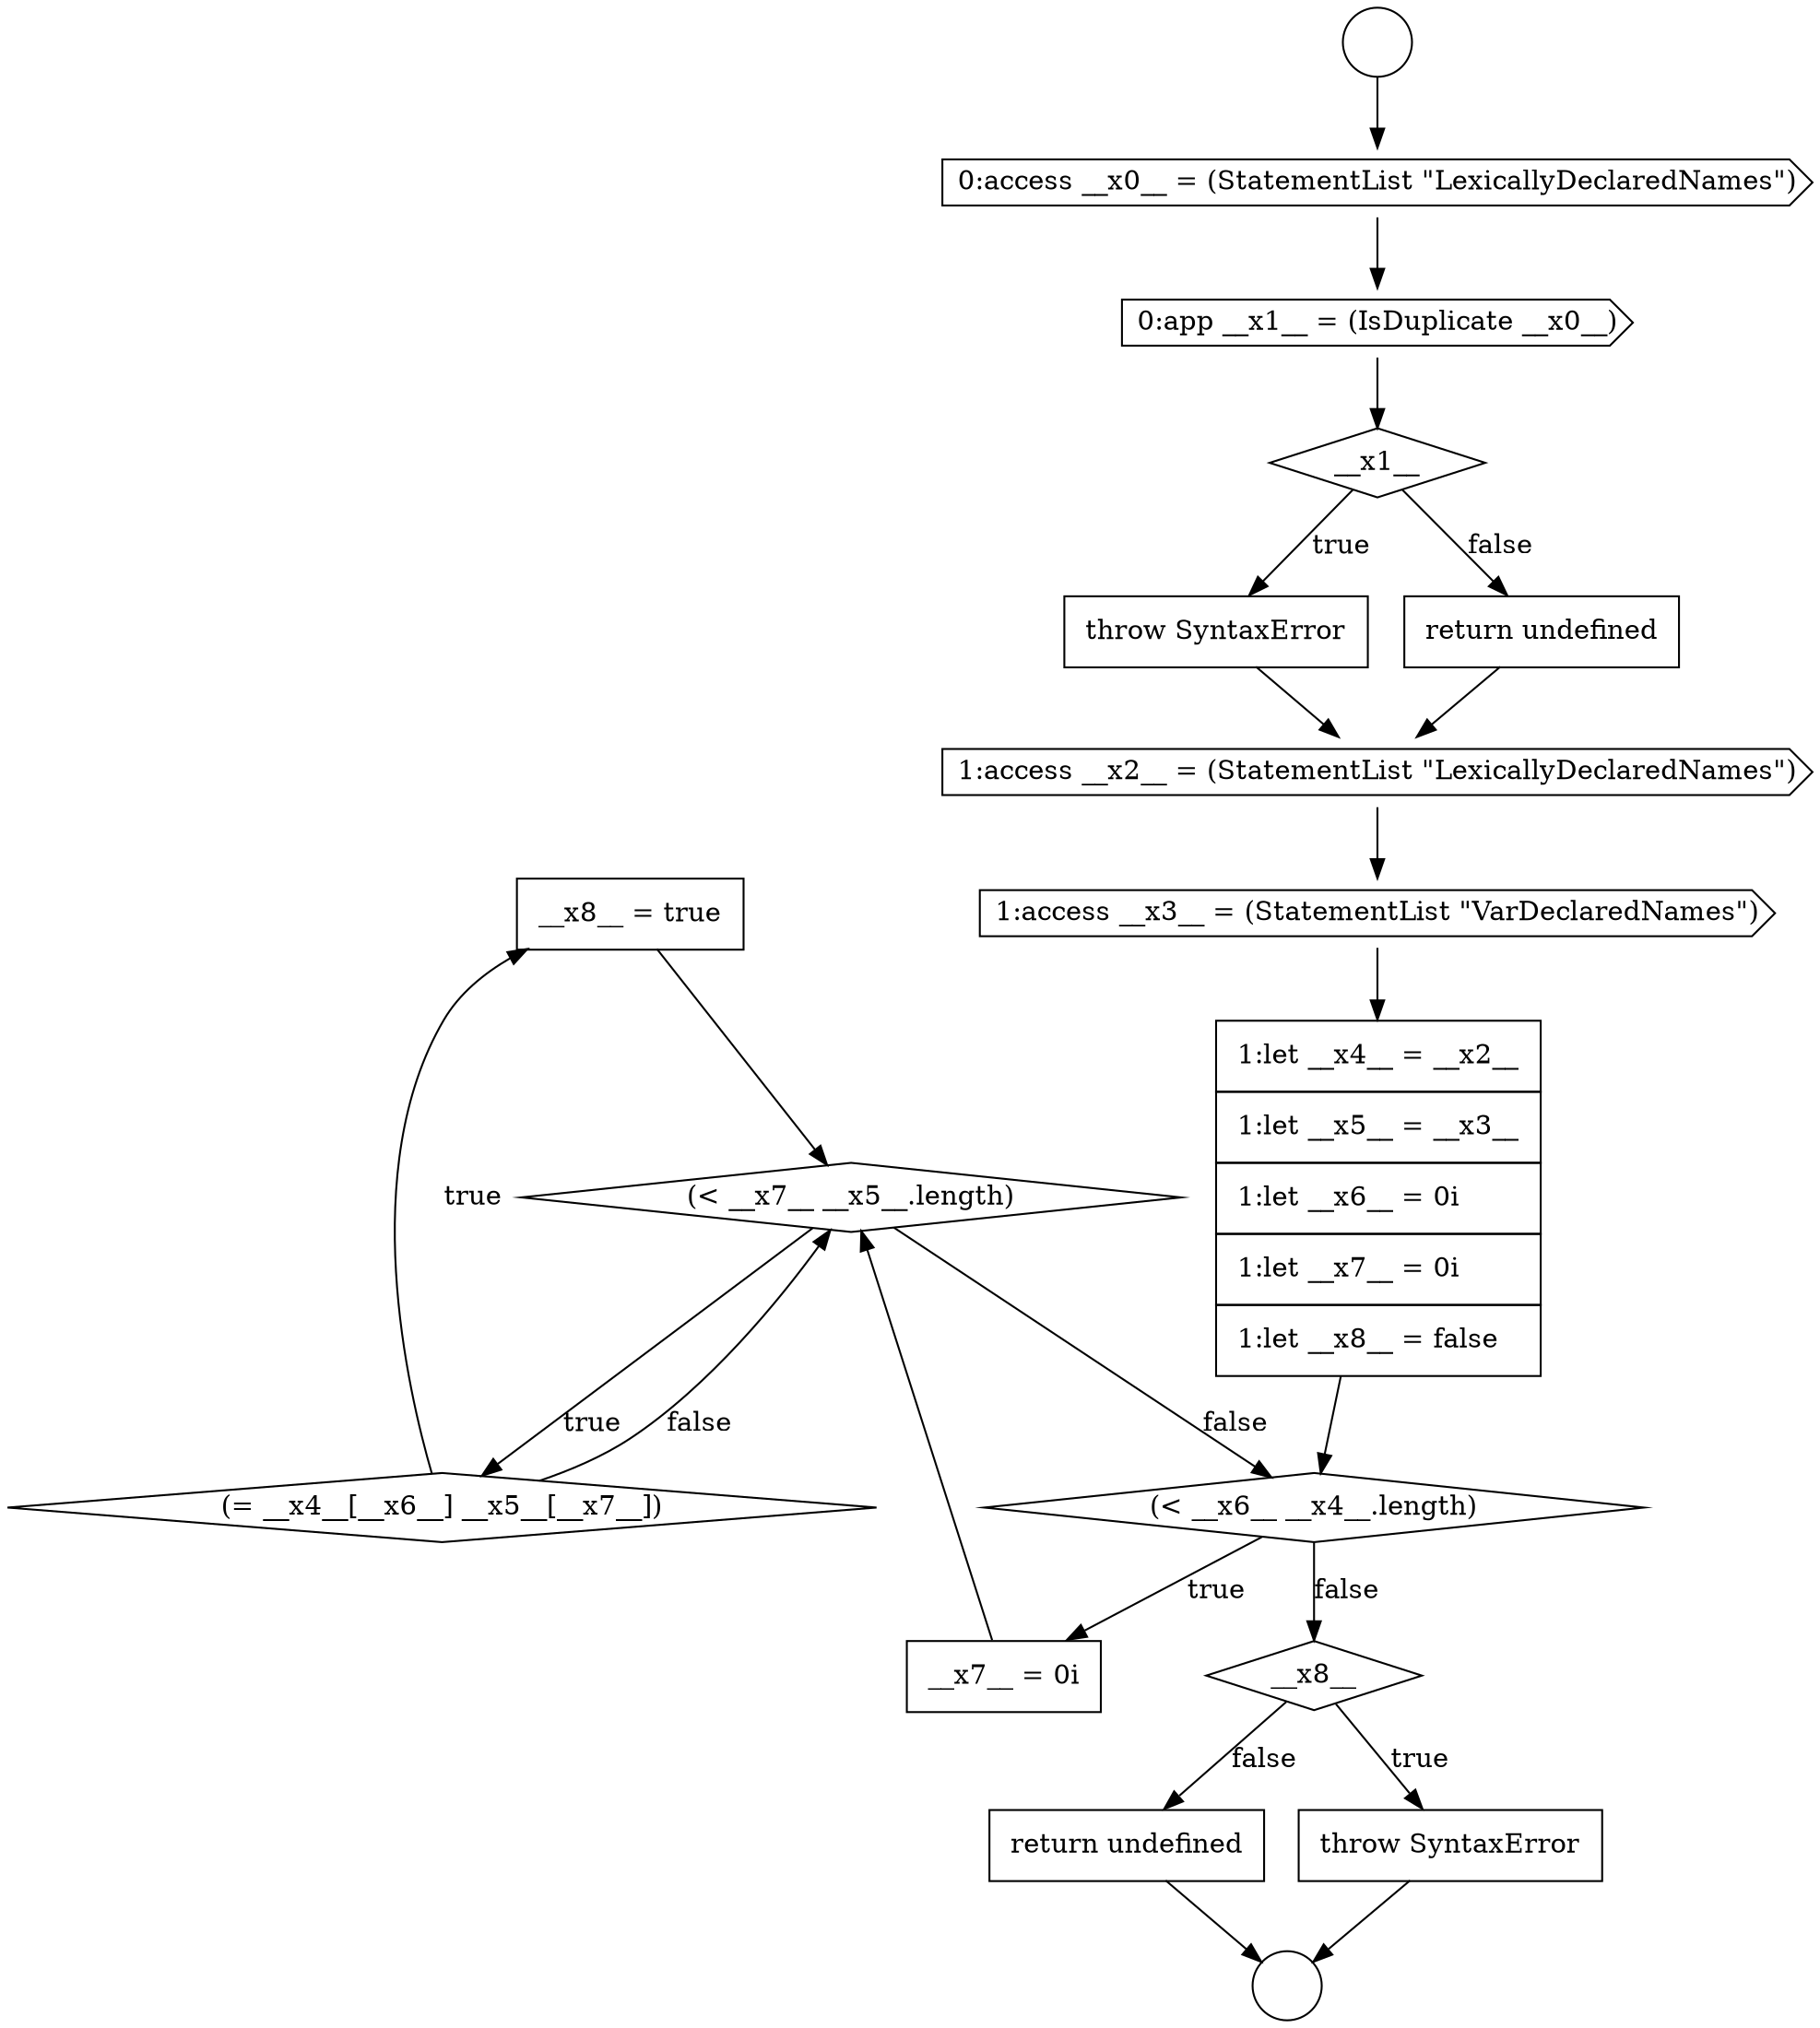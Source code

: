 digraph {
  node17158 [shape=none, margin=0, label=<<font color="black">
    <table border="0" cellborder="1" cellspacing="0" cellpadding="10">
      <tr><td align="left">__x8__ = true</td></tr>
    </table>
  </font>> color="black" fillcolor="white" style=filled]
  node17149 [shape=none, margin=0, label=<<font color="black">
    <table border="0" cellborder="1" cellspacing="0" cellpadding="10">
      <tr><td align="left">throw SyntaxError</td></tr>
    </table>
  </font>> color="black" fillcolor="white" style=filled]
  node17154 [shape=diamond, label=<<font color="black">(&lt; __x6__ __x4__.length)</font>> color="black" fillcolor="white" style=filled]
  node17161 [shape=none, margin=0, label=<<font color="black">
    <table border="0" cellborder="1" cellspacing="0" cellpadding="10">
      <tr><td align="left">return undefined</td></tr>
    </table>
  </font>> color="black" fillcolor="white" style=filled]
  node17157 [shape=diamond, label=<<font color="black">(= __x4__[__x6__] __x5__[__x7__])</font>> color="black" fillcolor="white" style=filled]
  node17146 [shape=cds, label=<<font color="black">0:access __x0__ = (StatementList &quot;LexicallyDeclaredNames&quot;)</font>> color="black" fillcolor="white" style=filled]
  node17150 [shape=none, margin=0, label=<<font color="black">
    <table border="0" cellborder="1" cellspacing="0" cellpadding="10">
      <tr><td align="left">return undefined</td></tr>
    </table>
  </font>> color="black" fillcolor="white" style=filled]
  node17160 [shape=none, margin=0, label=<<font color="black">
    <table border="0" cellborder="1" cellspacing="0" cellpadding="10">
      <tr><td align="left">throw SyntaxError</td></tr>
    </table>
  </font>> color="black" fillcolor="white" style=filled]
  node17147 [shape=cds, label=<<font color="black">0:app __x1__ = (IsDuplicate __x0__)</font>> color="black" fillcolor="white" style=filled]
  node17151 [shape=cds, label=<<font color="black">1:access __x2__ = (StatementList &quot;LexicallyDeclaredNames&quot;)</font>> color="black" fillcolor="white" style=filled]
  node17148 [shape=diamond, label=<<font color="black">__x1__</font>> color="black" fillcolor="white" style=filled]
  node17155 [shape=none, margin=0, label=<<font color="black">
    <table border="0" cellborder="1" cellspacing="0" cellpadding="10">
      <tr><td align="left">__x7__ = 0i</td></tr>
    </table>
  </font>> color="black" fillcolor="white" style=filled]
  node17152 [shape=cds, label=<<font color="black">1:access __x3__ = (StatementList &quot;VarDeclaredNames&quot;)</font>> color="black" fillcolor="white" style=filled]
  node17145 [shape=circle label=" " color="black" fillcolor="white" style=filled]
  node17156 [shape=diamond, label=<<font color="black">(&lt; __x7__ __x5__.length)</font>> color="black" fillcolor="white" style=filled]
  node17144 [shape=circle label=" " color="black" fillcolor="white" style=filled]
  node17153 [shape=none, margin=0, label=<<font color="black">
    <table border="0" cellborder="1" cellspacing="0" cellpadding="10">
      <tr><td align="left">1:let __x4__ = __x2__</td></tr>
      <tr><td align="left">1:let __x5__ = __x3__</td></tr>
      <tr><td align="left">1:let __x6__ = 0i</td></tr>
      <tr><td align="left">1:let __x7__ = 0i</td></tr>
      <tr><td align="left">1:let __x8__ = false</td></tr>
    </table>
  </font>> color="black" fillcolor="white" style=filled]
  node17159 [shape=diamond, label=<<font color="black">__x8__</font>> color="black" fillcolor="white" style=filled]
  node17155 -> node17156 [ color="black"]
  node17156 -> node17157 [label=<<font color="black">true</font>> color="black"]
  node17156 -> node17154 [label=<<font color="black">false</font>> color="black"]
  node17146 -> node17147 [ color="black"]
  node17153 -> node17154 [ color="black"]
  node17151 -> node17152 [ color="black"]
  node17157 -> node17158 [label=<<font color="black">true</font>> color="black"]
  node17157 -> node17156 [label=<<font color="black">false</font>> color="black"]
  node17150 -> node17151 [ color="black"]
  node17159 -> node17160 [label=<<font color="black">true</font>> color="black"]
  node17159 -> node17161 [label=<<font color="black">false</font>> color="black"]
  node17152 -> node17153 [ color="black"]
  node17158 -> node17156 [ color="black"]
  node17147 -> node17148 [ color="black"]
  node17160 -> node17145 [ color="black"]
  node17144 -> node17146 [ color="black"]
  node17154 -> node17155 [label=<<font color="black">true</font>> color="black"]
  node17154 -> node17159 [label=<<font color="black">false</font>> color="black"]
  node17161 -> node17145 [ color="black"]
  node17149 -> node17151 [ color="black"]
  node17148 -> node17149 [label=<<font color="black">true</font>> color="black"]
  node17148 -> node17150 [label=<<font color="black">false</font>> color="black"]
}
